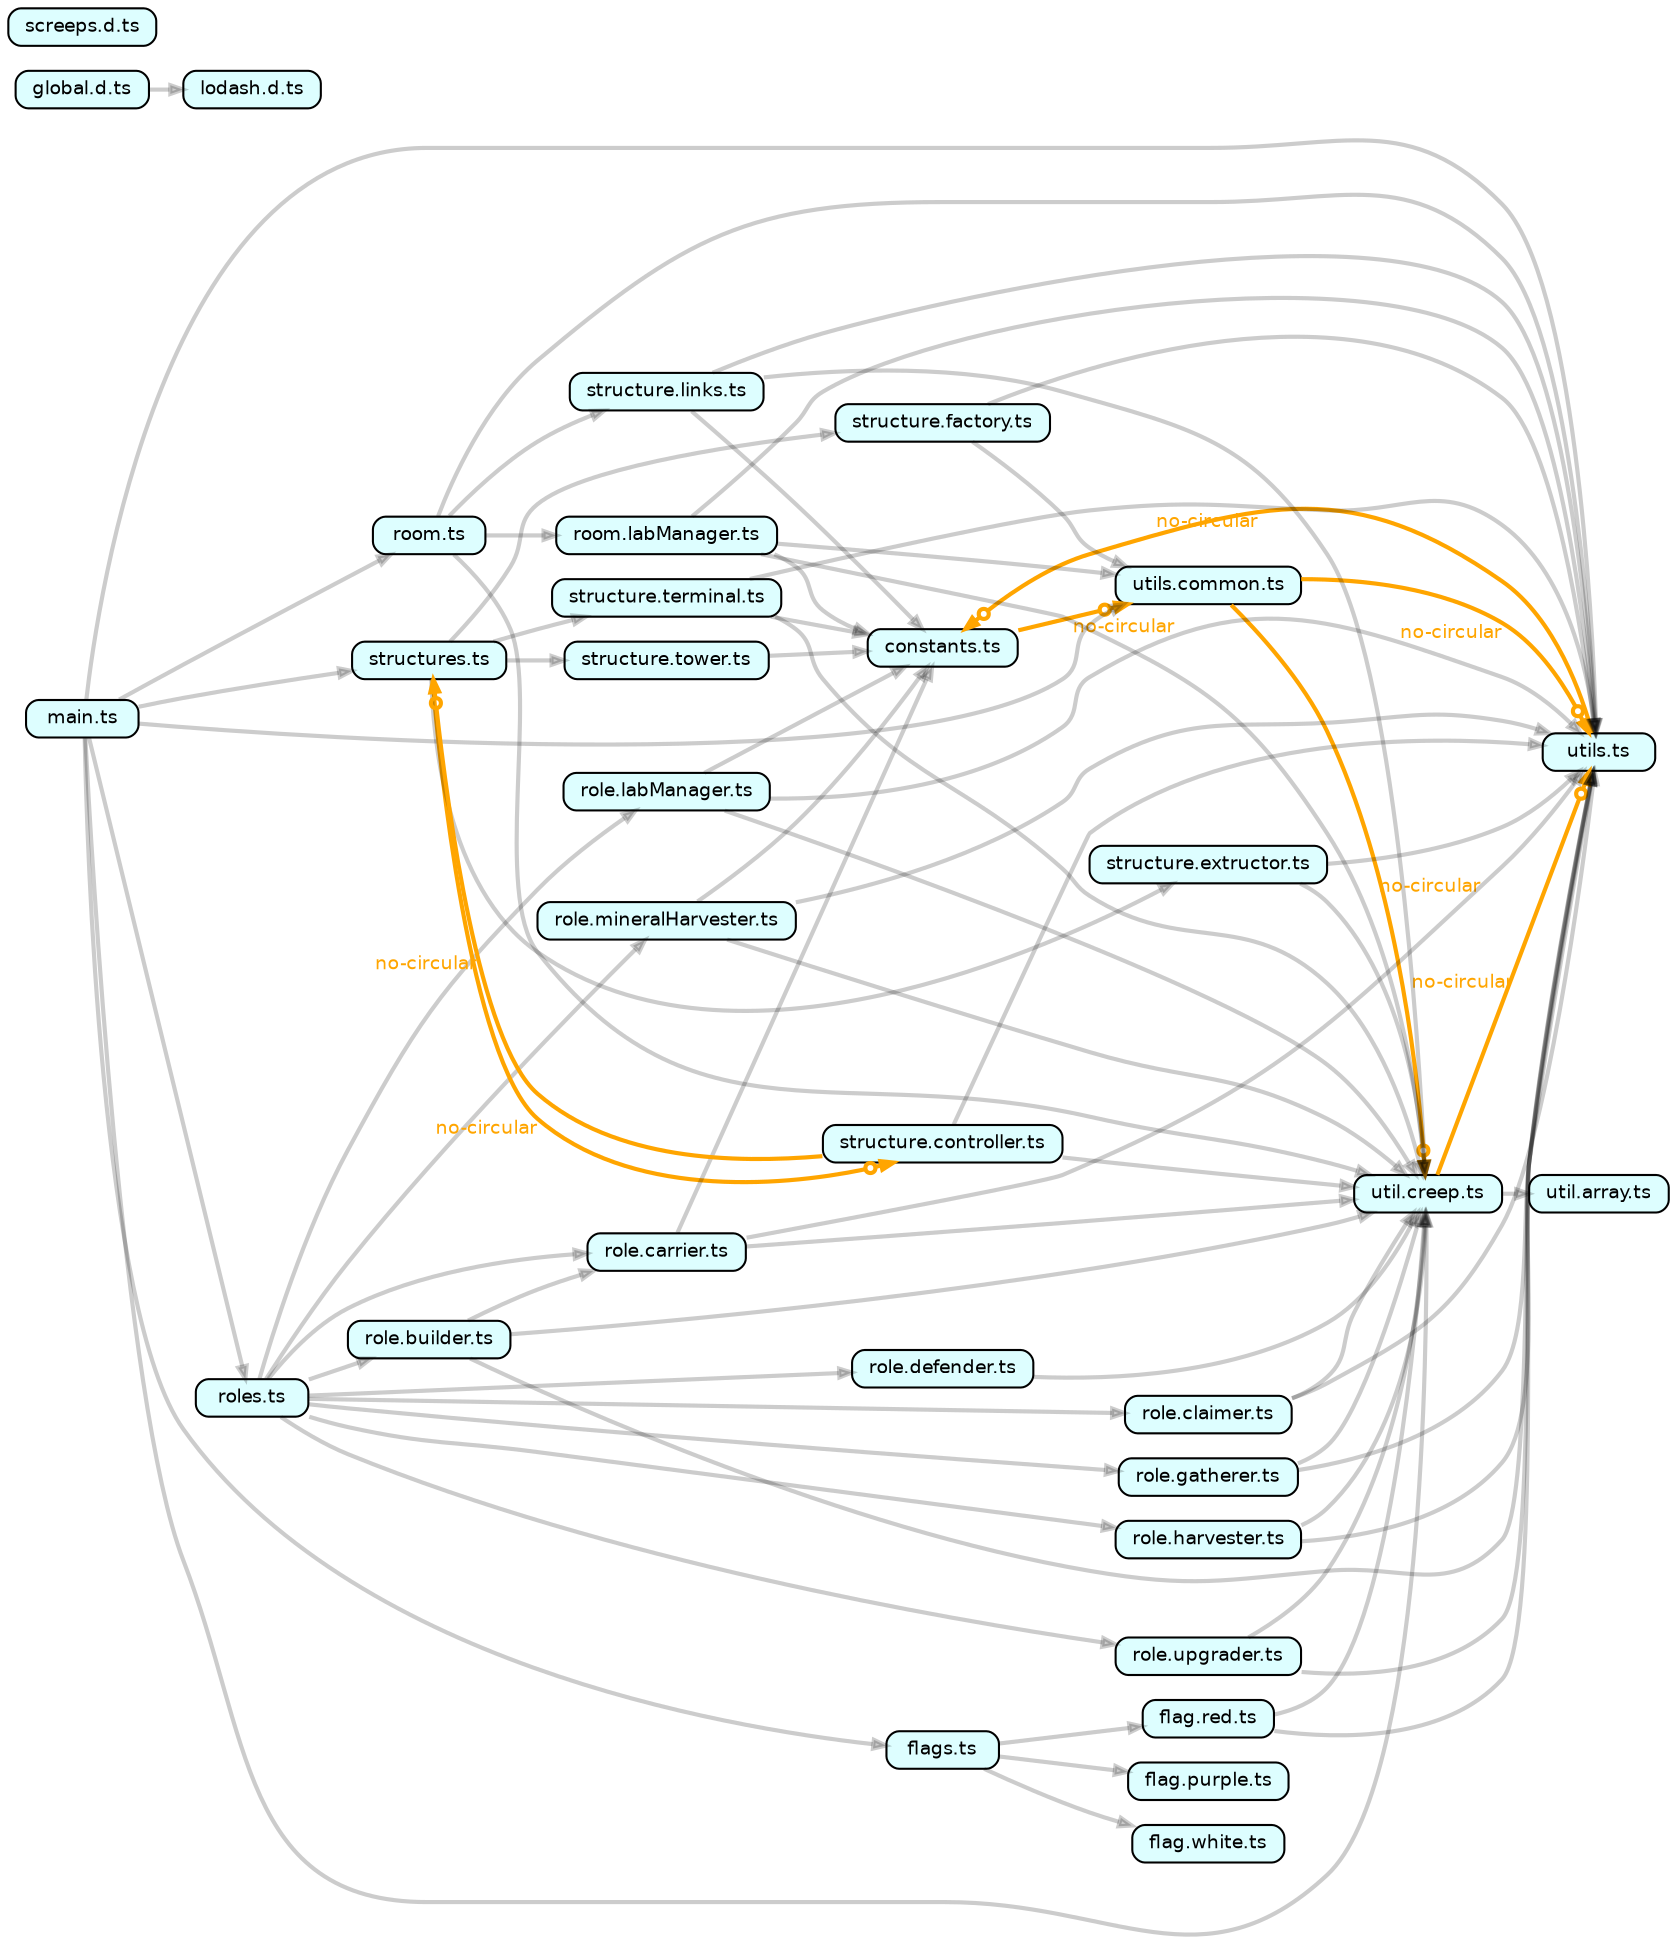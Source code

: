 strict digraph "dependency-cruiser output"{
    rankdir="LR" splines="true" overlap="false" nodesep="0.16" ranksep="0.18" fontname="Helvetica-bold" fontsize="9" style="rounded,bold,filled" fillcolor="#ffffff" compound="true"
    node [shape="box" style="rounded, filled" height="0.2" color="black" fillcolor="#ffffcc" fontcolor="black" fontname="Helvetica" fontsize="9"]
    edge [arrowhead="normal" arrowsize="0.6" penwidth="2.0" color="#00000033" fontname="Helvetica" fontsize="9"]

    "constants.ts" [label=<constants.ts> tooltip="constants.ts" URL="constants.ts" fillcolor="#ddfeff"]
    "constants.ts" -> "utils.common.ts" [xlabel="no-circular" tooltip="no-circular" arrowhead="normalnoneodot" fontcolor="orange" color="orange"]
    "flag.purple.ts" [label=<flag.purple.ts> tooltip="flag.purple.ts" URL="flag.purple.ts" fillcolor="#ddfeff"]
    "flag.red.ts" [label=<flag.red.ts> tooltip="flag.red.ts" URL="flag.red.ts" fillcolor="#ddfeff"]
    "flag.red.ts" -> "util.creep.ts"
    "flag.red.ts" -> "utils.ts"
    "flag.white.ts" [label=<flag.white.ts> tooltip="flag.white.ts" URL="flag.white.ts" fillcolor="#ddfeff"]
    "flags.ts" [label=<flags.ts> tooltip="flags.ts" URL="flags.ts" fillcolor="#ddfeff"]
    "flags.ts" -> "flag.purple.ts"
    "flags.ts" -> "flag.red.ts"
    "flags.ts" -> "flag.white.ts"
    "global.d.ts" [label=<global.d.ts> tooltip="global.d.ts" URL="global.d.ts" fillcolor="#ddfeff"]
    "global.d.ts" -> "lodash.d.ts"
    "lodash.d.ts" [label=<lodash.d.ts> tooltip="lodash.d.ts" URL="lodash.d.ts" fillcolor="#ddfeff"]
    "main.ts" [label=<main.ts> tooltip="main.ts" URL="main.ts" fillcolor="#ddfeff"]
    "main.ts" -> "flags.ts"
    "main.ts" -> "roles.ts"
    "main.ts" -> "room.ts"
    "main.ts" -> "structures.ts"
    "main.ts" -> "util.creep.ts"
    "main.ts" -> "utils.ts"
    "main.ts" -> "utils.common.ts"
    "role.builder.ts" [label=<role.builder.ts> tooltip="role.builder.ts" URL="role.builder.ts" fillcolor="#ddfeff"]
    "role.builder.ts" -> "role.carrier.ts"
    "role.builder.ts" -> "util.creep.ts"
    "role.builder.ts" -> "utils.ts"
    "role.carrier.ts" [label=<role.carrier.ts> tooltip="role.carrier.ts" URL="role.carrier.ts" fillcolor="#ddfeff"]
    "role.carrier.ts" -> "constants.ts"
    "role.carrier.ts" -> "util.creep.ts"
    "role.carrier.ts" -> "utils.ts"
    "role.claimer.ts" [label=<role.claimer.ts> tooltip="role.claimer.ts" URL="role.claimer.ts" fillcolor="#ddfeff"]
    "role.claimer.ts" -> "util.creep.ts"
    "role.claimer.ts" -> "utils.ts"
    "role.defender.ts" [label=<role.defender.ts> tooltip="role.defender.ts" URL="role.defender.ts" fillcolor="#ddfeff"]
    "role.defender.ts" -> "util.creep.ts"
    "role.gatherer.ts" [label=<role.gatherer.ts> tooltip="role.gatherer.ts" URL="role.gatherer.ts" fillcolor="#ddfeff"]
    "role.gatherer.ts" -> "util.creep.ts"
    "role.gatherer.ts" -> "utils.ts"
    "role.harvester.ts" [label=<role.harvester.ts> tooltip="role.harvester.ts" URL="role.harvester.ts" fillcolor="#ddfeff"]
    "role.harvester.ts" -> "util.creep.ts"
    "role.harvester.ts" -> "utils.ts"
    "role.labManager.ts" [label=<role.labManager.ts> tooltip="role.labManager.ts" URL="role.labManager.ts" fillcolor="#ddfeff"]
    "role.labManager.ts" -> "constants.ts"
    "role.labManager.ts" -> "util.creep.ts"
    "role.labManager.ts" -> "utils.ts"
    "role.mineralHarvester.ts" [label=<role.mineralHarvester.ts> tooltip="role.mineralHarvester.ts" URL="role.mineralHarvester.ts" fillcolor="#ddfeff"]
    "role.mineralHarvester.ts" -> "constants.ts"
    "role.mineralHarvester.ts" -> "util.creep.ts"
    "role.mineralHarvester.ts" -> "utils.ts"
    "role.upgrader.ts" [label=<role.upgrader.ts> tooltip="role.upgrader.ts" URL="role.upgrader.ts" fillcolor="#ddfeff"]
    "role.upgrader.ts" -> "util.creep.ts"
    "role.upgrader.ts" -> "utils.ts"
    "roles.ts" [label=<roles.ts> tooltip="roles.ts" URL="roles.ts" fillcolor="#ddfeff"]
    "roles.ts" -> "role.builder.ts"
    "roles.ts" -> "role.carrier.ts"
    "roles.ts" -> "role.claimer.ts"
    "roles.ts" -> "role.defender.ts"
    "roles.ts" -> "role.gatherer.ts"
    "roles.ts" -> "role.harvester.ts"
    "roles.ts" -> "role.labManager.ts"
    "roles.ts" -> "role.mineralHarvester.ts"
    "roles.ts" -> "role.upgrader.ts"
    "room.labManager.ts" [label=<room.labManager.ts> tooltip="room.labManager.ts" URL="room.labManager.ts" fillcolor="#ddfeff"]
    "room.labManager.ts" -> "constants.ts"
    "room.labManager.ts" -> "util.creep.ts"
    "room.labManager.ts" -> "utils.ts"
    "room.labManager.ts" -> "utils.common.ts"
    "room.ts" [label=<room.ts> tooltip="room.ts" URL="room.ts" fillcolor="#ddfeff"]
    "room.ts" -> "room.labManager.ts"
    "room.ts" -> "structure.links.ts"
    "room.ts" -> "util.creep.ts"
    "room.ts" -> "utils.ts"
    "screeps.d.ts" [label=<screeps.d.ts> tooltip="screeps.d.ts" URL="screeps.d.ts" fillcolor="#ddfeff"]
    "structure.controller.ts" [label=<structure.controller.ts> tooltip="structure.controller.ts" URL="structure.controller.ts" fillcolor="#ddfeff"]
    "structure.controller.ts" -> "structures.ts" [xlabel="no-circular" tooltip="no-circular" arrowhead="normalnoneodot" fontcolor="orange" color="orange"]
    "structure.controller.ts" -> "util.creep.ts"
    "structure.controller.ts" -> "utils.ts"
    "structure.extructor.ts" [label=<structure.extructor.ts> tooltip="structure.extructor.ts" URL="structure.extructor.ts" fillcolor="#ddfeff"]
    "structure.extructor.ts" -> "util.creep.ts"
    "structure.extructor.ts" -> "utils.ts"
    "structure.factory.ts" [label=<structure.factory.ts> tooltip="structure.factory.ts" URL="structure.factory.ts" fillcolor="#ddfeff"]
    "structure.factory.ts" -> "utils.ts"
    "structure.factory.ts" -> "utils.common.ts"
    "structure.links.ts" [label=<structure.links.ts> tooltip="structure.links.ts" URL="structure.links.ts" fillcolor="#ddfeff"]
    "structure.links.ts" -> "constants.ts"
    "structure.links.ts" -> "util.creep.ts"
    "structure.links.ts" -> "utils.ts"
    "structure.terminal.ts" [label=<structure.terminal.ts> tooltip="structure.terminal.ts" URL="structure.terminal.ts" fillcolor="#ddfeff"]
    "structure.terminal.ts" -> "constants.ts"
    "structure.terminal.ts" -> "utils.ts"
    "structure.terminal.ts" -> "util.creep.ts"
    "structure.tower.ts" [label=<structure.tower.ts> tooltip="structure.tower.ts" URL="structure.tower.ts" fillcolor="#ddfeff"]
    "structure.tower.ts" -> "constants.ts"
    "structures.ts" [label=<structures.ts> tooltip="structures.ts" URL="structures.ts" fillcolor="#ddfeff"]
    "structures.ts" -> "structure.controller.ts" [xlabel="no-circular" tooltip="no-circular" arrowhead="normalnoneodot" fontcolor="orange" color="orange"]
    "structures.ts" -> "structure.extructor.ts"
    "structures.ts" -> "structure.factory.ts"
    "structures.ts" -> "structure.terminal.ts"
    "structures.ts" -> "structure.tower.ts"
    "util.array.ts" [label=<util.array.ts> tooltip="util.array.ts" URL="util.array.ts" fillcolor="#ddfeff"]
    "util.creep.ts" [label=<util.creep.ts> tooltip="util.creep.ts" URL="util.creep.ts" fillcolor="#ddfeff"]
    "util.creep.ts" -> "util.array.ts"
    "util.creep.ts" -> "utils.ts" [xlabel="no-circular" tooltip="no-circular" arrowhead="normalnoneodot" fontcolor="orange" color="orange"]
    "utils.common.ts" [label=<utils.common.ts> tooltip="utils.common.ts" URL="utils.common.ts" fillcolor="#ddfeff"]
    "utils.common.ts" -> "util.creep.ts" [xlabel="no-circular" tooltip="no-circular" arrowhead="normalnoneodot" fontcolor="orange" color="orange"]
    "utils.common.ts" -> "utils.ts" [xlabel="no-circular" tooltip="no-circular" arrowhead="normalnoneodot" fontcolor="orange" color="orange"]
    "utils.ts" [label=<utils.ts> tooltip="utils.ts" URL="utils.ts" fillcolor="#ddfeff"]
    "utils.ts" -> "constants.ts" [xlabel="no-circular" tooltip="no-circular" arrowhead="normalnoneodot" fontcolor="orange" color="orange"]
}
